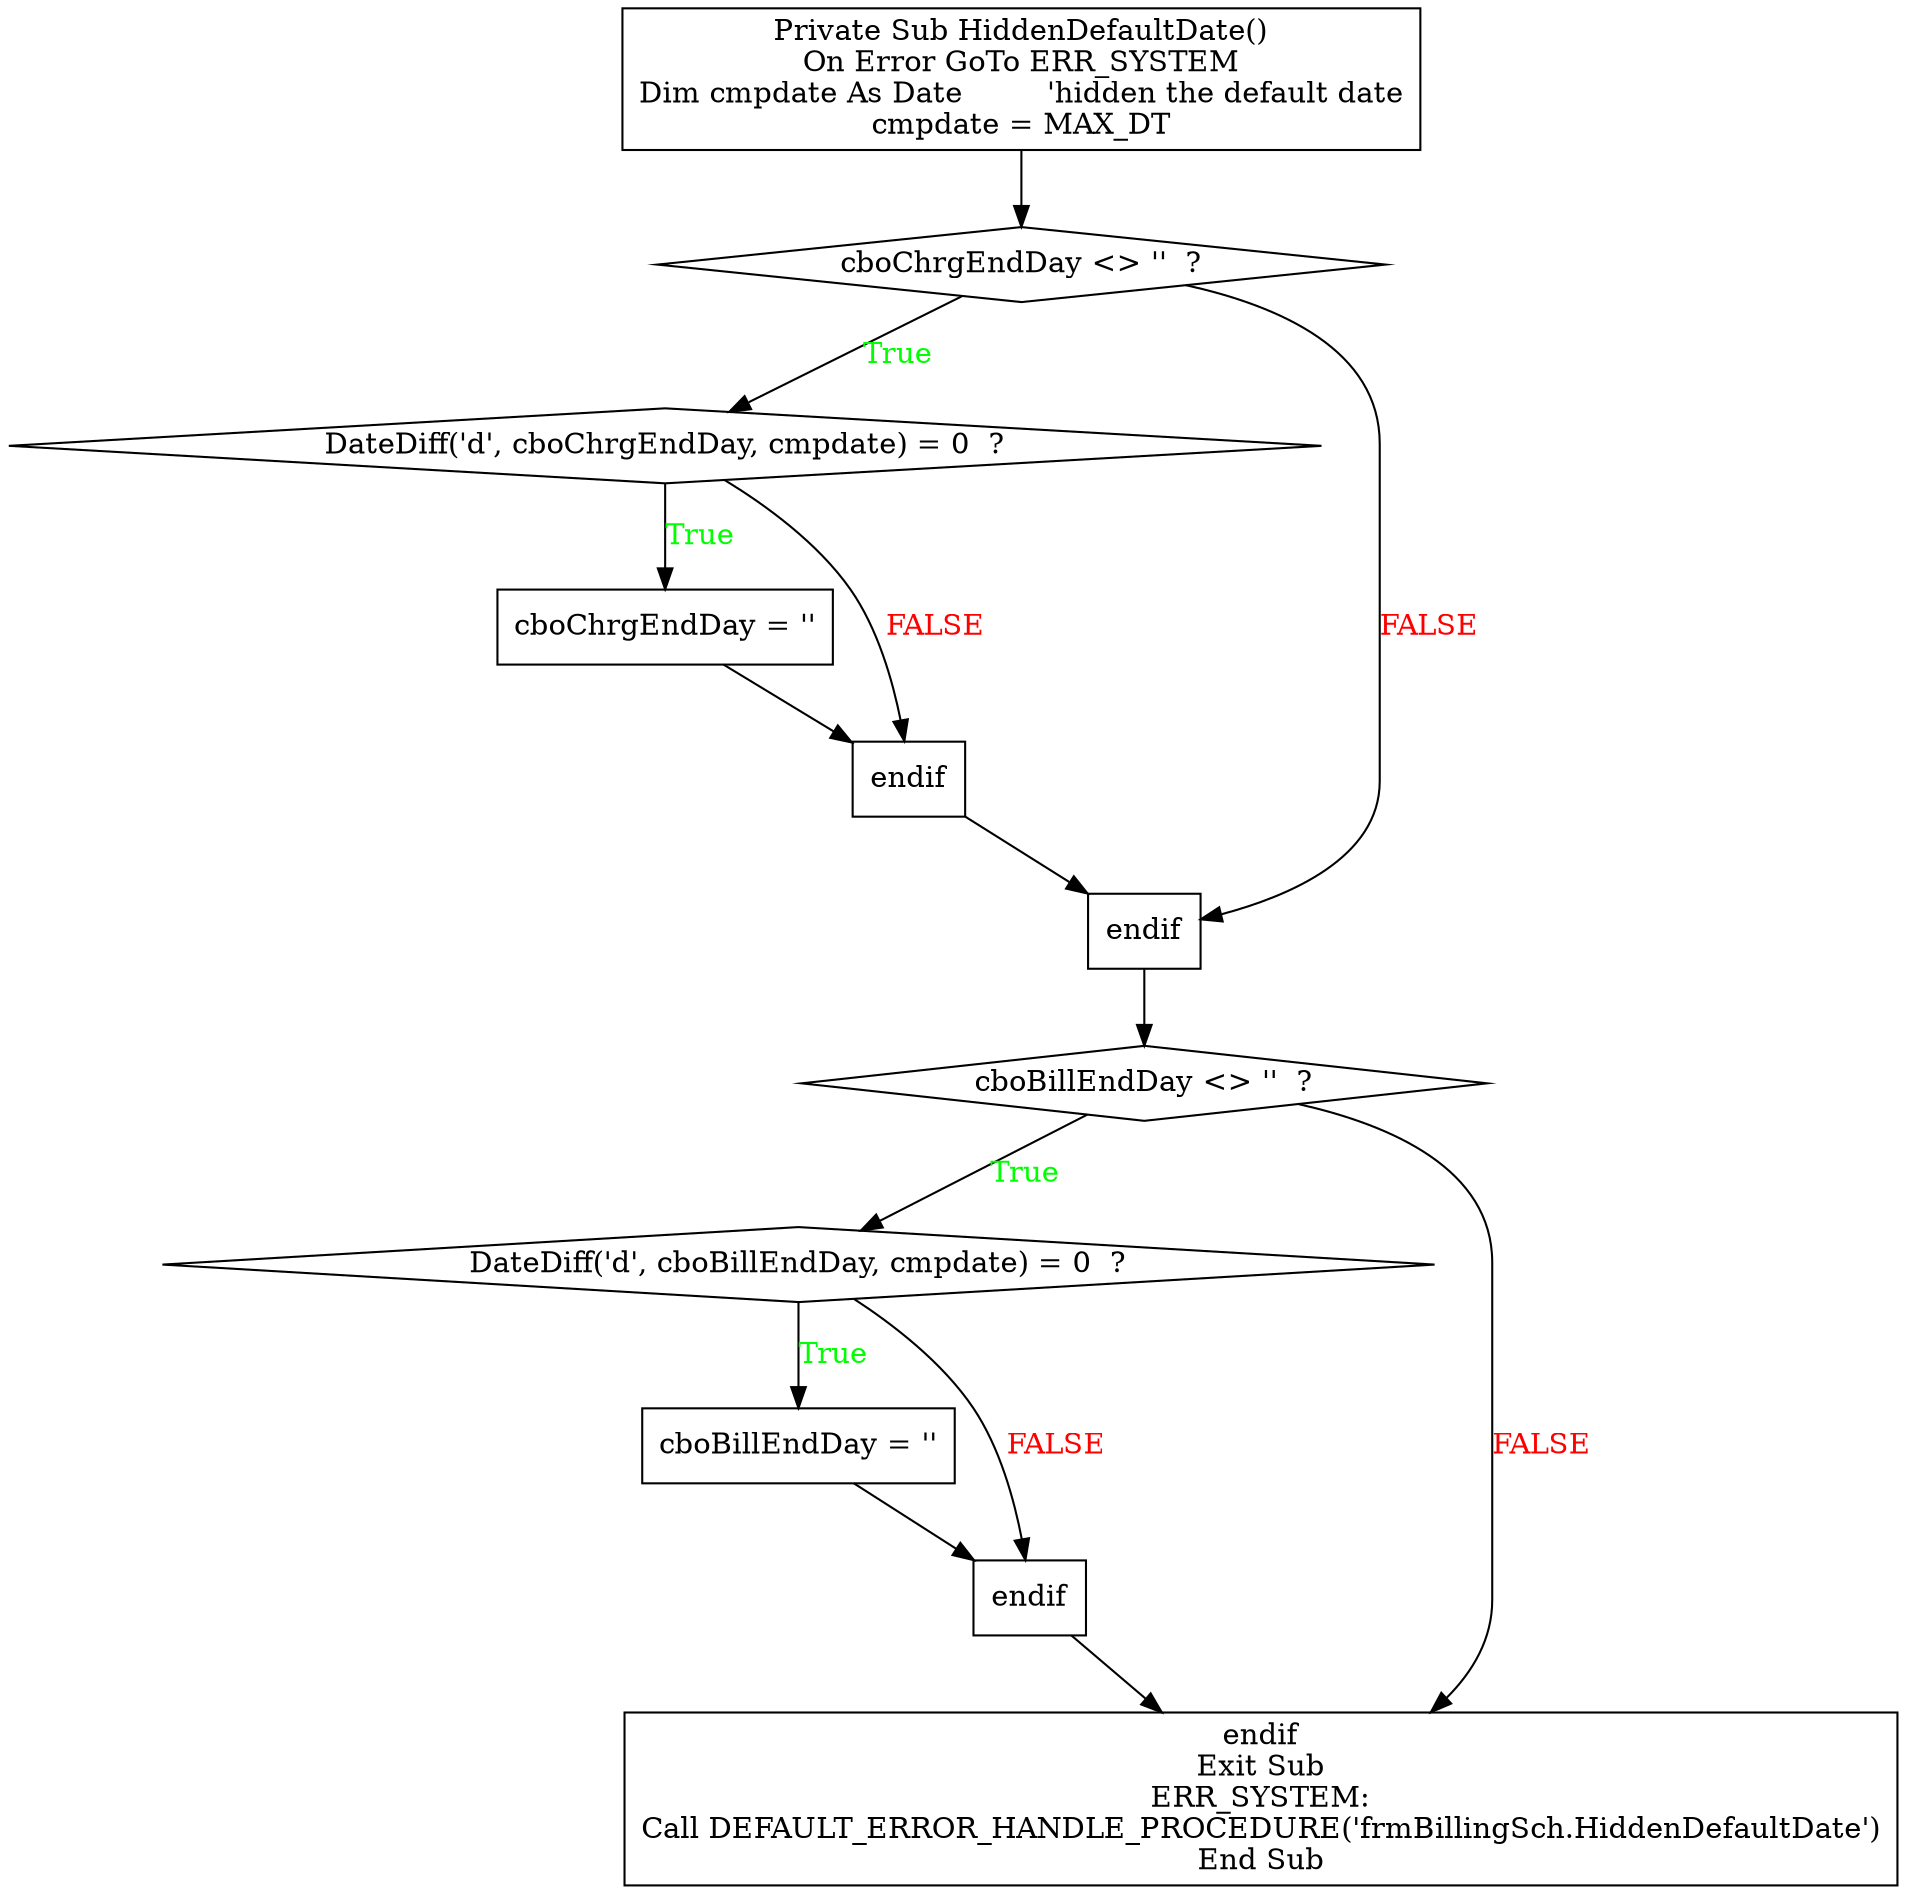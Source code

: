 digraph G{
Node_1 [ label ="Private Sub HiddenDefaultDate()\nOn Error GoTo ERR_SYSTEM\nDim cmpdate As Date         'hidden the default date\ncmpdate = MAX_DT",shape="box"];
Node_2 [ label ="cboChrgEndDay <> ''  ?",shape="diamond"];
Node_3 [ label ="DateDiff('d', cboChrgEndDay, cmpdate) = 0  ?",shape="diamond"];
Node_4 [ label ="cboChrgEndDay = ''",shape="box"];
Node_5 [ label ="endif",shape="box"];
Node_6 [ label ="endif",shape="box"];
Node_7 [ label ="cboBillEndDay <> ''  ?",shape="diamond"];
Node_8 [ label ="DateDiff('d', cboBillEndDay, cmpdate) = 0  ?",shape="diamond"];
Node_9 [ label ="cboBillEndDay = ''",shape="box"];
Node_10 [ label ="endif",shape="box"];
Node_11 [ label ="endif\nExit Sub\nERR_SYSTEM:\nCall DEFAULT_ERROR_HANDLE_PROCEDURE('frmBillingSch.HiddenDefaultDate')\nEnd Sub",shape="box"];
Node_2 -> Node_3 [label="True",fontcolor="GREEN"];
Node_1 -> Node_2;
Node_3 -> Node_4 [label="True",fontcolor="GREEN"];
Node_3 -> Node_5 [label="FALSE",fontcolor="RED"];
Node_4 -> Node_5;
Node_2 -> Node_6 [label="FALSE",fontcolor="RED"];
Node_5 -> Node_6;
Node_7 -> Node_8 [label="True",fontcolor="GREEN"];
Node_6 -> Node_7;
Node_8 -> Node_9 [label="True",fontcolor="GREEN"];
Node_8 -> Node_10 [label="FALSE",fontcolor="RED"];
Node_9 -> Node_10;
Node_7 -> Node_11 [label="FALSE",fontcolor="RED"];
Node_10 -> Node_11;
}
